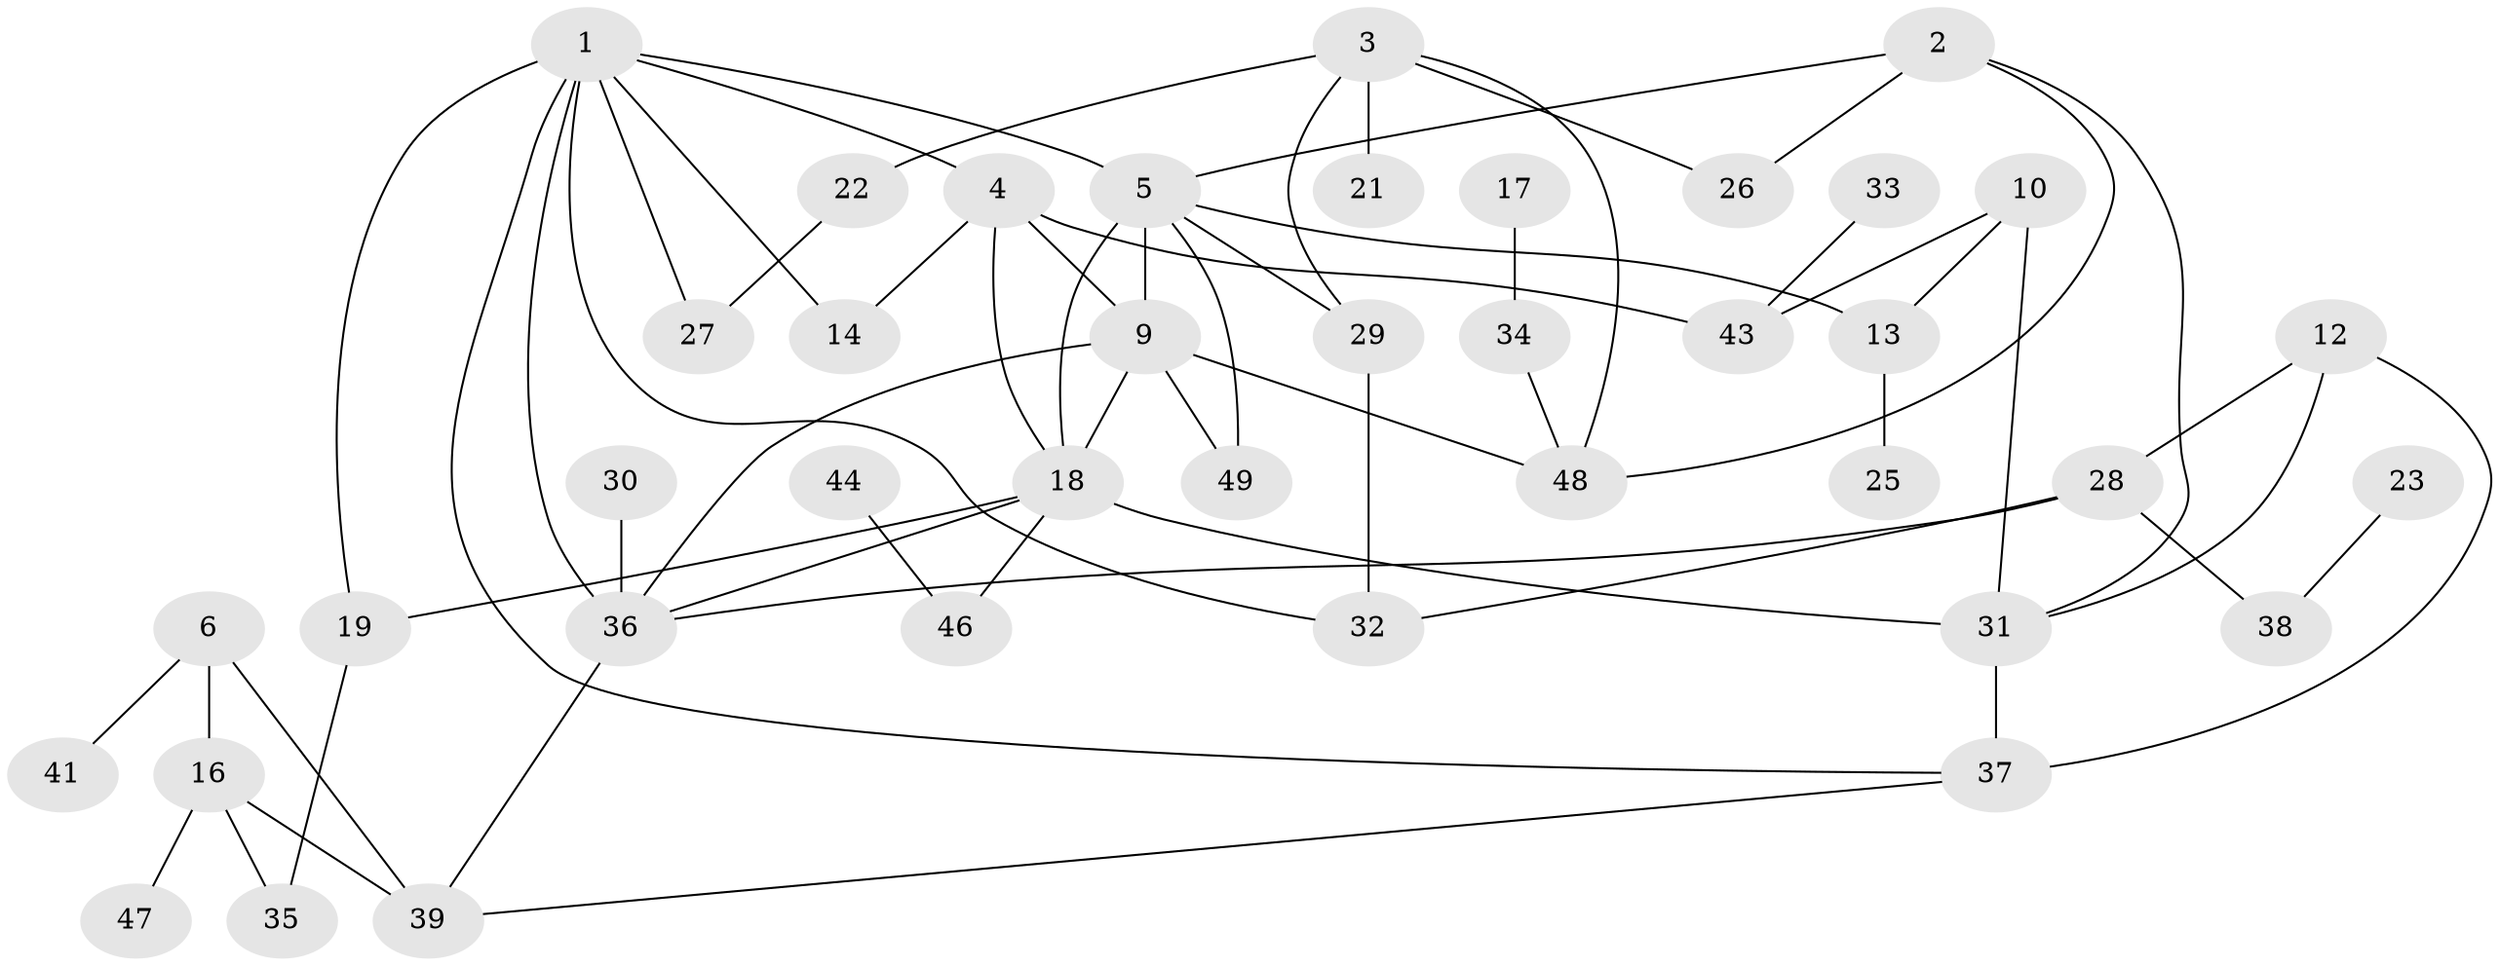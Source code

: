 // original degree distribution, {2: 0.25510204081632654, 4: 0.15306122448979592, 1: 0.24489795918367346, 5: 0.04081632653061224, 0: 0.10204081632653061, 3: 0.17346938775510204, 7: 0.01020408163265306, 6: 0.02040816326530612}
// Generated by graph-tools (version 1.1) at 2025/33/03/09/25 02:33:26]
// undirected, 40 vertices, 62 edges
graph export_dot {
graph [start="1"]
  node [color=gray90,style=filled];
  1;
  2;
  3;
  4;
  5;
  6;
  9;
  10;
  12;
  13;
  14;
  16;
  17;
  18;
  19;
  21;
  22;
  23;
  25;
  26;
  27;
  28;
  29;
  30;
  31;
  32;
  33;
  34;
  35;
  36;
  37;
  38;
  39;
  41;
  43;
  44;
  46;
  47;
  48;
  49;
  1 -- 4 [weight=1.0];
  1 -- 5 [weight=1.0];
  1 -- 14 [weight=1.0];
  1 -- 19 [weight=1.0];
  1 -- 27 [weight=1.0];
  1 -- 32 [weight=1.0];
  1 -- 36 [weight=2.0];
  1 -- 37 [weight=1.0];
  2 -- 5 [weight=1.0];
  2 -- 26 [weight=1.0];
  2 -- 31 [weight=1.0];
  2 -- 48 [weight=1.0];
  3 -- 21 [weight=1.0];
  3 -- 22 [weight=1.0];
  3 -- 26 [weight=1.0];
  3 -- 29 [weight=1.0];
  3 -- 48 [weight=1.0];
  4 -- 9 [weight=1.0];
  4 -- 14 [weight=1.0];
  4 -- 18 [weight=1.0];
  4 -- 43 [weight=1.0];
  5 -- 9 [weight=3.0];
  5 -- 13 [weight=1.0];
  5 -- 18 [weight=1.0];
  5 -- 29 [weight=1.0];
  5 -- 49 [weight=1.0];
  6 -- 16 [weight=1.0];
  6 -- 39 [weight=2.0];
  6 -- 41 [weight=1.0];
  9 -- 18 [weight=1.0];
  9 -- 36 [weight=1.0];
  9 -- 48 [weight=1.0];
  9 -- 49 [weight=1.0];
  10 -- 13 [weight=1.0];
  10 -- 31 [weight=1.0];
  10 -- 43 [weight=1.0];
  12 -- 28 [weight=1.0];
  12 -- 31 [weight=1.0];
  12 -- 37 [weight=1.0];
  13 -- 25 [weight=2.0];
  16 -- 35 [weight=1.0];
  16 -- 39 [weight=1.0];
  16 -- 47 [weight=1.0];
  17 -- 34 [weight=1.0];
  18 -- 19 [weight=1.0];
  18 -- 31 [weight=1.0];
  18 -- 36 [weight=1.0];
  18 -- 46 [weight=1.0];
  19 -- 35 [weight=1.0];
  22 -- 27 [weight=1.0];
  23 -- 38 [weight=1.0];
  28 -- 32 [weight=1.0];
  28 -- 36 [weight=1.0];
  28 -- 38 [weight=1.0];
  29 -- 32 [weight=1.0];
  30 -- 36 [weight=1.0];
  31 -- 37 [weight=4.0];
  33 -- 43 [weight=1.0];
  34 -- 48 [weight=1.0];
  36 -- 39 [weight=1.0];
  37 -- 39 [weight=1.0];
  44 -- 46 [weight=1.0];
}
